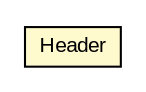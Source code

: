 #!/usr/local/bin/dot
#
# Class diagram 
# Generated by UMLGraph version R5_6-24-gf6e263 (http://www.umlgraph.org/)
#

digraph G {
	edge [fontname="arial",fontsize=10,labelfontname="arial",labelfontsize=10];
	node [fontname="arial",fontsize=10,shape=plaintext];
	nodesep=0.25;
	ranksep=0.5;
	// org.miloss.fgsms.services.interfaces.common.Header
	c665080 [label=<<table title="org.miloss.fgsms.services.interfaces.common.Header" border="0" cellborder="1" cellspacing="0" cellpadding="2" port="p" bgcolor="lemonChiffon" href="./Header.html">
		<tr><td><table border="0" cellspacing="0" cellpadding="1">
<tr><td align="center" balign="center"> Header </td></tr>
		</table></td></tr>
		</table>>, URL="./Header.html", fontname="arial", fontcolor="black", fontsize=10.0];
}

